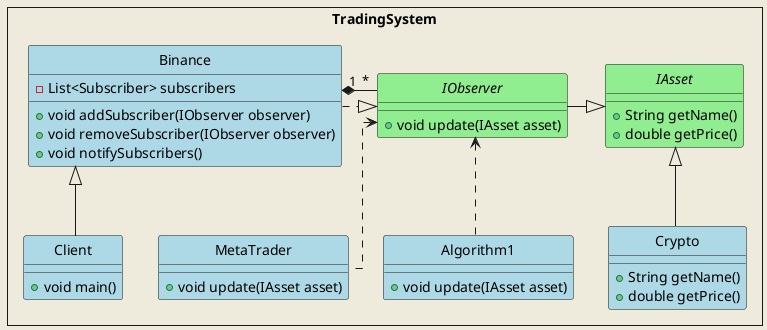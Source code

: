 @startuml
skinparam style strictuml
skinparam linetype ortho
skinparam backgroundColor #EEEBDC

rectangle TradingSystem {
    interface IObserver #lightgreen{
        + void update(IAsset asset)
    }
    class Binance #lightblue{
        - List<Subscriber> subscribers
        + void addSubscriber(IObserver observer)
        + void removeSubscriber(IObserver observer)
        + void notifySubscribers()
    }
    class Algorithm1 #lightblue{
        + void update(IAsset asset)
    }
    
    class MetaTrader #lightblue{
        + void update(IAsset asset)
    }
    class Client #lightblue{
        + void main()
    }
    interface IAsset #lightgreen{
        + String getName()
        + double getPrice()
    }
    class Crypto #lightblue{
        + String getName()
        + double getPrice()
    }
    
}

Client -up-|> Binance
Binance "1" *-l-- "*" IObserver
Binance ..|> IObserver
Algorithm1 .up.> IObserver 
MetaTrader .up.> IObserver 
IAsset <|-down- Crypto
IAsset <|-left- IObserver



@enduml